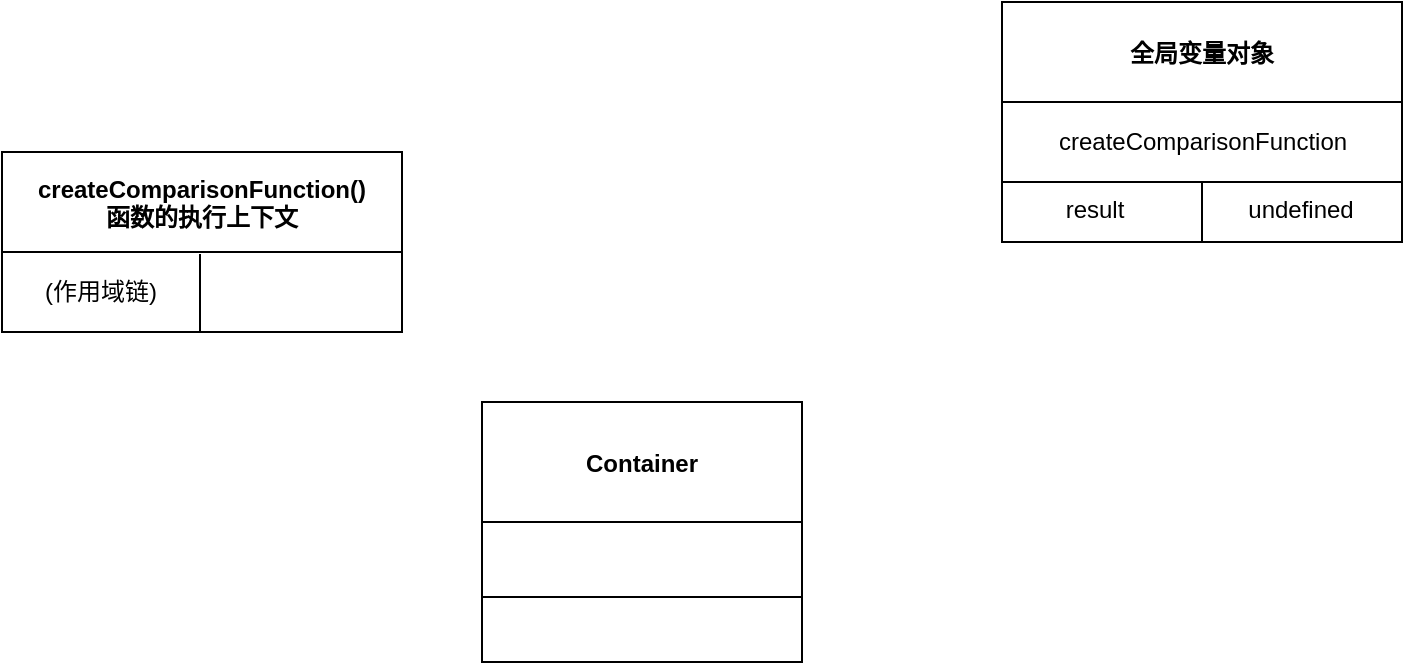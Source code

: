 <mxfile version="14.1.8" type="github">
  <diagram id="uG6ViaOnhtzbE80_AyhN" name="第 1 页">
    <mxGraphModel dx="1422" dy="762" grid="1" gridSize="10" guides="1" tooltips="1" connect="1" arrows="1" fold="1" page="1" pageScale="1" pageWidth="827" pageHeight="1169" math="0" shadow="0">
      <root>
        <mxCell id="0" />
        <mxCell id="1" parent="0" />
        <mxCell id="iiY4uOLvqKeHa0GbTUQp-50" value="全局变量对象" style="swimlane;startSize=50;" vertex="1" parent="1">
          <mxGeometry x="540" y="140" width="200" height="120" as="geometry" />
        </mxCell>
        <mxCell id="iiY4uOLvqKeHa0GbTUQp-52" value="createComparisonFunction" style="text;html=1;align=center;verticalAlign=middle;resizable=0;points=[];autosize=1;" vertex="1" parent="iiY4uOLvqKeHa0GbTUQp-50">
          <mxGeometry x="20" y="60" width="160" height="20" as="geometry" />
        </mxCell>
        <mxCell id="iiY4uOLvqKeHa0GbTUQp-54" value="result" style="text;html=1;align=center;verticalAlign=middle;resizable=0;points=[];autosize=1;" vertex="1" parent="iiY4uOLvqKeHa0GbTUQp-50">
          <mxGeometry x="26" y="94" width="40" height="20" as="geometry" />
        </mxCell>
        <mxCell id="iiY4uOLvqKeHa0GbTUQp-51" value="" style="endArrow=none;html=1;exitX=0;exitY=0.75;exitDx=0;exitDy=0;entryX=1;entryY=0.75;entryDx=0;entryDy=0;" edge="1" parent="1" source="iiY4uOLvqKeHa0GbTUQp-50" target="iiY4uOLvqKeHa0GbTUQp-50">
          <mxGeometry width="50" height="50" relative="1" as="geometry">
            <mxPoint x="596" y="250" as="sourcePoint" />
            <mxPoint x="646" y="200" as="targetPoint" />
          </mxGeometry>
        </mxCell>
        <mxCell id="iiY4uOLvqKeHa0GbTUQp-53" value="" style="endArrow=none;html=1;exitX=0.5;exitY=1;exitDx=0;exitDy=0;" edge="1" parent="1" source="iiY4uOLvqKeHa0GbTUQp-50">
          <mxGeometry width="50" height="50" relative="1" as="geometry">
            <mxPoint x="596" y="250" as="sourcePoint" />
            <mxPoint x="640" y="230" as="targetPoint" />
          </mxGeometry>
        </mxCell>
        <mxCell id="iiY4uOLvqKeHa0GbTUQp-57" value="undefined" style="text;html=1;align=center;verticalAlign=middle;resizable=0;points=[];autosize=1;" vertex="1" parent="1">
          <mxGeometry x="654" y="234" width="70" height="20" as="geometry" />
        </mxCell>
        <mxCell id="iiY4uOLvqKeHa0GbTUQp-58" value="createComparisonFunction()&#xa;函数的执行上下文" style="swimlane;startSize=50;" vertex="1" parent="1">
          <mxGeometry x="40" y="215" width="200" height="90" as="geometry" />
        </mxCell>
        <mxCell id="iiY4uOLvqKeHa0GbTUQp-59" value="" style="endArrow=none;html=1;" edge="1" parent="1">
          <mxGeometry width="50" height="50" relative="1" as="geometry">
            <mxPoint x="139" y="305" as="sourcePoint" />
            <mxPoint x="139" y="266" as="targetPoint" />
          </mxGeometry>
        </mxCell>
        <mxCell id="iiY4uOLvqKeHa0GbTUQp-62" value="(作用域链)" style="text;html=1;align=center;verticalAlign=middle;resizable=0;points=[];autosize=1;" vertex="1" parent="1">
          <mxGeometry x="54" y="275" width="70" height="20" as="geometry" />
        </mxCell>
        <mxCell id="iiY4uOLvqKeHa0GbTUQp-63" value="Container" style="swimlane;startSize=60;" vertex="1" parent="1">
          <mxGeometry x="280" y="340" width="160" height="130" as="geometry" />
        </mxCell>
        <mxCell id="iiY4uOLvqKeHa0GbTUQp-65" value="" style="endArrow=none;html=1;exitX=0;exitY=0.75;exitDx=0;exitDy=0;entryX=1;entryY=0.75;entryDx=0;entryDy=0;" edge="1" parent="1" source="iiY4uOLvqKeHa0GbTUQp-63" target="iiY4uOLvqKeHa0GbTUQp-63">
          <mxGeometry width="50" height="50" relative="1" as="geometry">
            <mxPoint x="370" y="400" as="sourcePoint" />
            <mxPoint x="420" y="350" as="targetPoint" />
          </mxGeometry>
        </mxCell>
      </root>
    </mxGraphModel>
  </diagram>
</mxfile>
